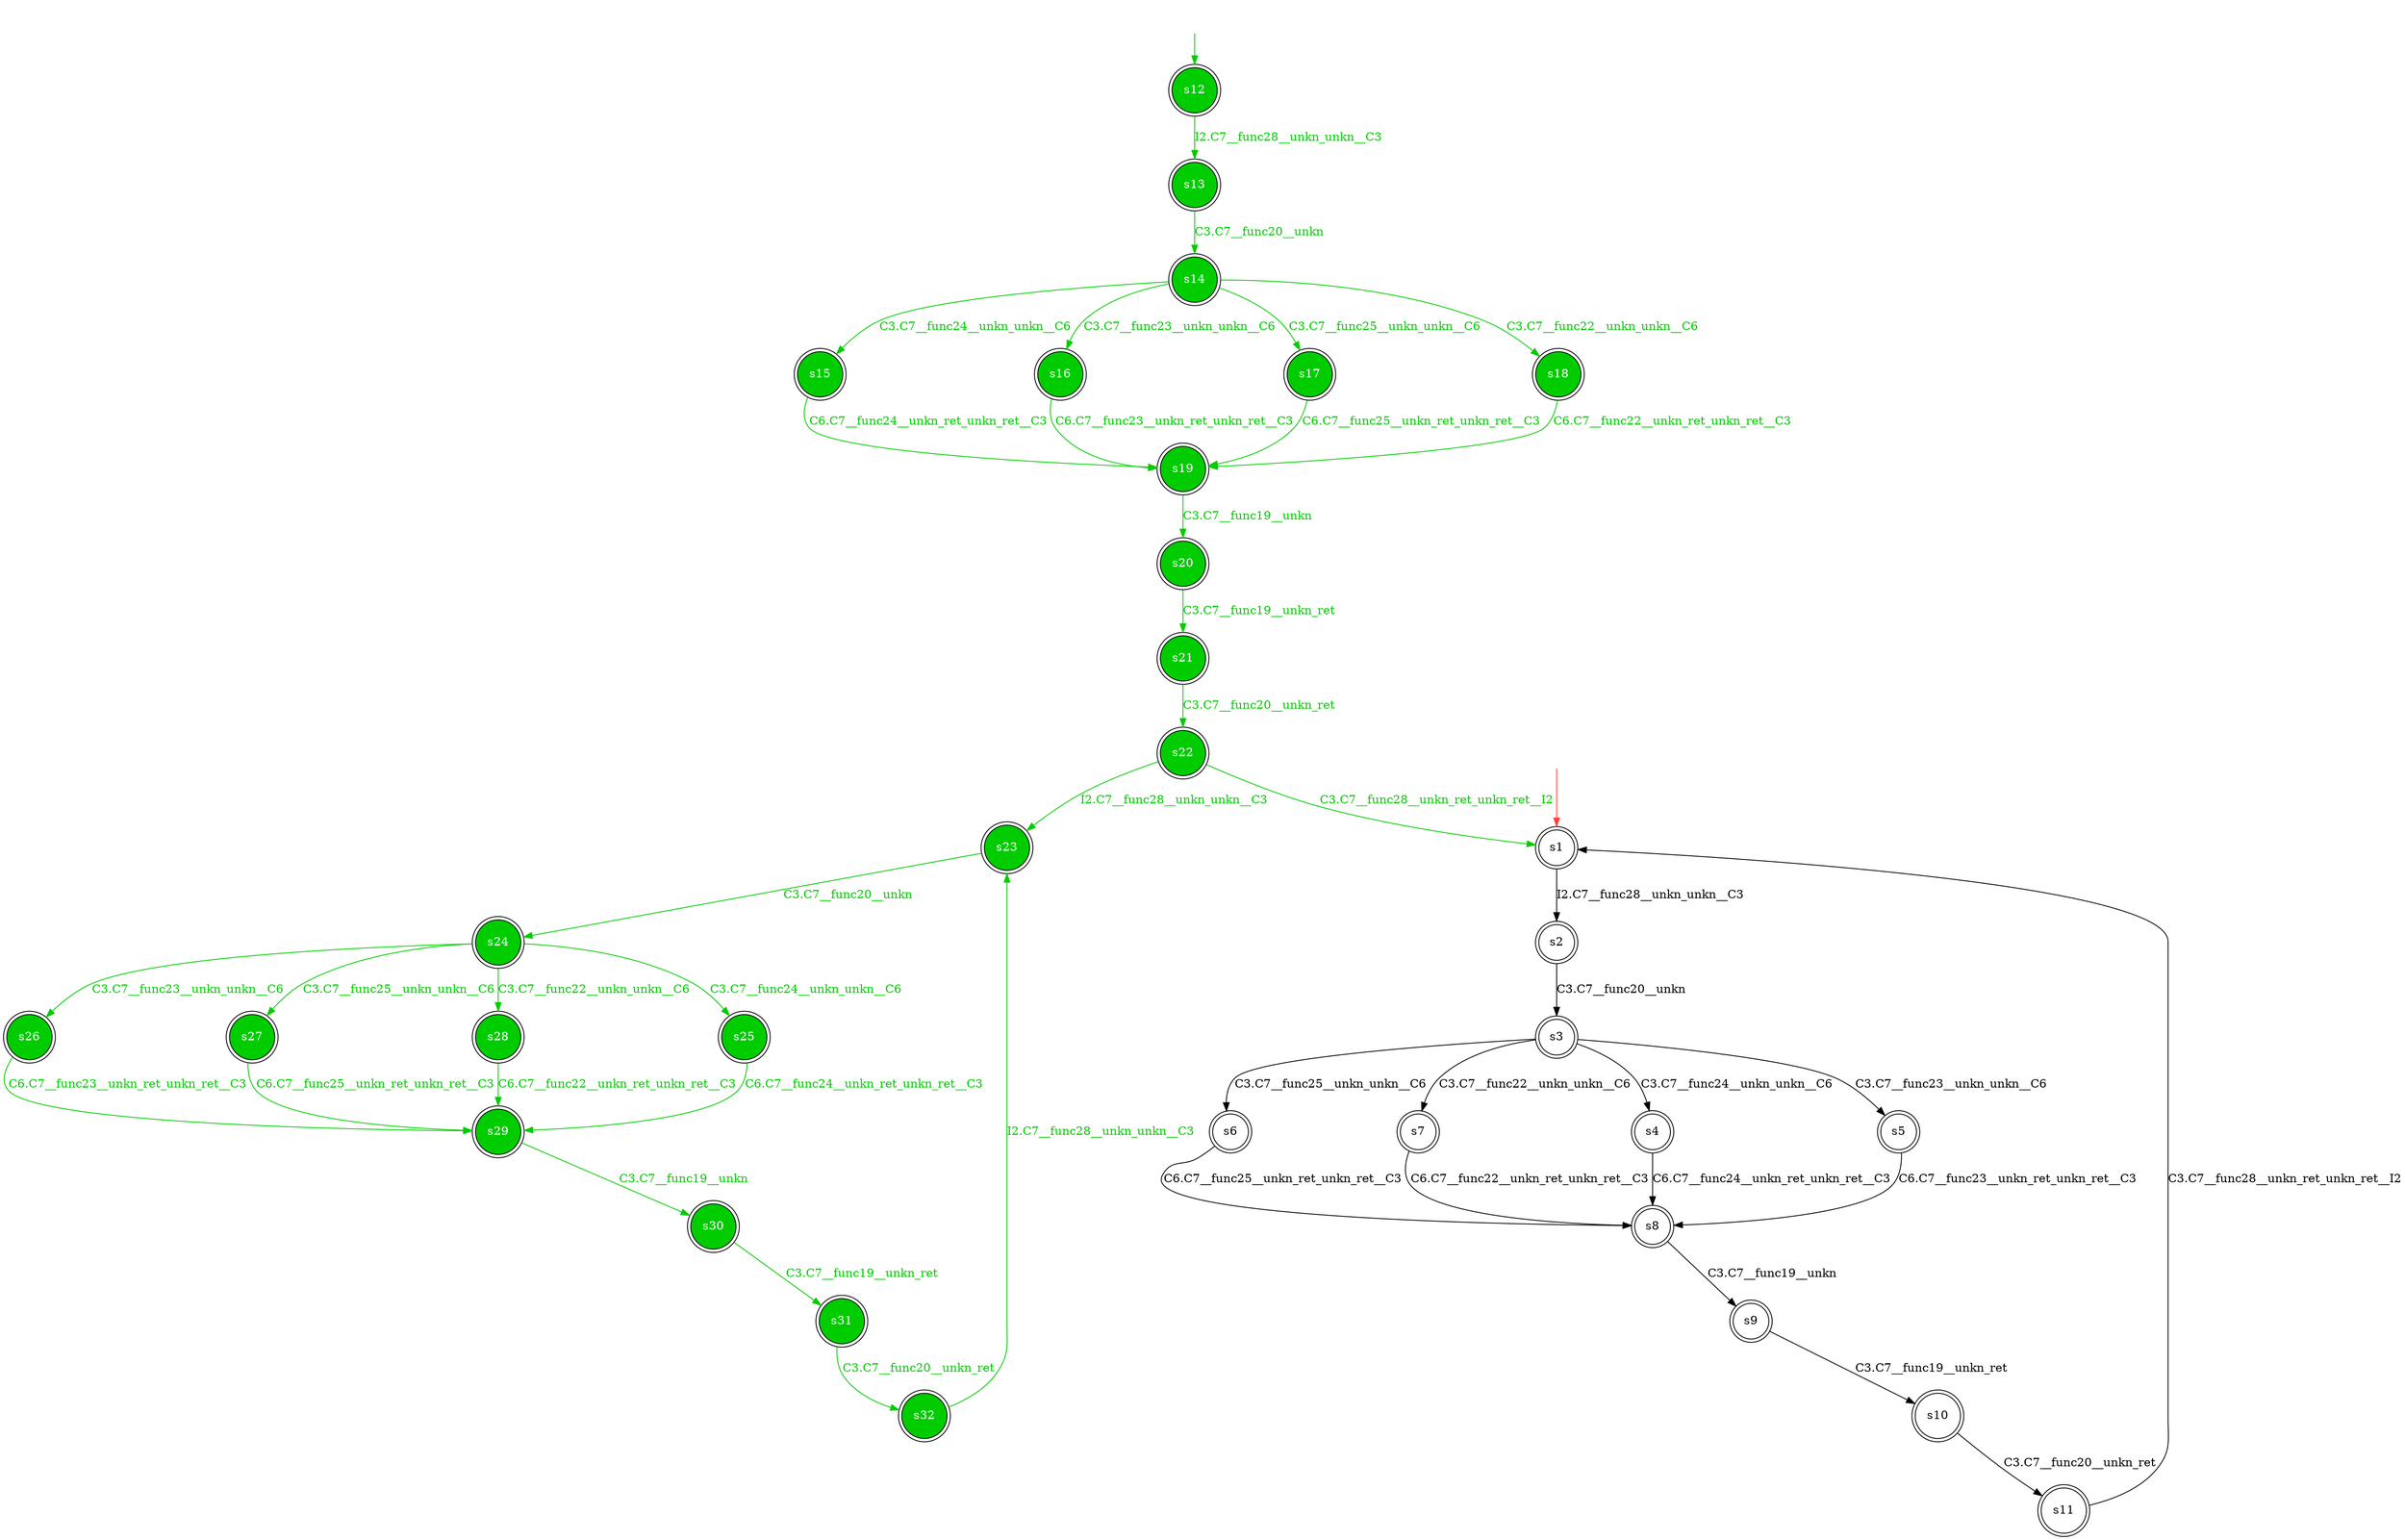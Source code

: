 digraph diffautomaton {
	1 [label=<s1> shape="doublecircle"];
	12 [label=<s12> shape="doublecircle" fillcolor="#00cc00" fontcolor="#ffffff" style="filled"];
	2 [label=<s2> shape="doublecircle"];
	3 [label=<s3> shape="doublecircle"];
	4 [label=<s4> shape="doublecircle"];
	5 [label=<s5> shape="doublecircle"];
	6 [label=<s6> shape="doublecircle"];
	7 [label=<s7> shape="doublecircle"];
	8 [label=<s8> shape="doublecircle"];
	9 [label=<s9> shape="doublecircle"];
	10 [label=<s10> shape="doublecircle"];
	11 [label=<s11> shape="doublecircle"];
	13 [label=<s13> shape="doublecircle" fillcolor="#00cc00" fontcolor="#ffffff" style="filled"];
	14 [label=<s14> shape="doublecircle" fillcolor="#00cc00" fontcolor="#ffffff" style="filled"];
	15 [label=<s15> shape="doublecircle" fillcolor="#00cc00" fontcolor="#ffffff" style="filled"];
	16 [label=<s16> shape="doublecircle" fillcolor="#00cc00" fontcolor="#ffffff" style="filled"];
	17 [label=<s17> shape="doublecircle" fillcolor="#00cc00" fontcolor="#ffffff" style="filled"];
	18 [label=<s18> shape="doublecircle" fillcolor="#00cc00" fontcolor="#ffffff" style="filled"];
	19 [label=<s19> shape="doublecircle" fillcolor="#00cc00" fontcolor="#ffffff" style="filled"];
	20 [label=<s20> shape="doublecircle" fillcolor="#00cc00" fontcolor="#ffffff" style="filled"];
	21 [label=<s21> shape="doublecircle" fillcolor="#00cc00" fontcolor="#ffffff" style="filled"];
	22 [label=<s22> shape="doublecircle" fillcolor="#00cc00" fontcolor="#ffffff" style="filled"];
	23 [label=<s23> shape="doublecircle" fillcolor="#00cc00" fontcolor="#ffffff" style="filled"];
	24 [label=<s24> shape="doublecircle" fillcolor="#00cc00" fontcolor="#ffffff" style="filled"];
	25 [label=<s25> shape="doublecircle" fillcolor="#00cc00" fontcolor="#ffffff" style="filled"];
	26 [label=<s26> shape="doublecircle" fillcolor="#00cc00" fontcolor="#ffffff" style="filled"];
	27 [label=<s27> shape="doublecircle" fillcolor="#00cc00" fontcolor="#ffffff" style="filled"];
	28 [label=<s28> shape="doublecircle" fillcolor="#00cc00" fontcolor="#ffffff" style="filled"];
	29 [label=<s29> shape="doublecircle" fillcolor="#00cc00" fontcolor="#ffffff" style="filled"];
	30 [label=<s30> shape="doublecircle" fillcolor="#00cc00" fontcolor="#ffffff" style="filled"];
	31 [label=<s31> shape="doublecircle" fillcolor="#00cc00" fontcolor="#ffffff" style="filled"];
	32 [label=<s32> shape="doublecircle" fillcolor="#00cc00" fontcolor="#ffffff" style="filled"];
	__init1 [label=<> shape="none"];
	__init1 -> 1 [color="#ff4040"];
	__init12 [label=<> shape="none"];
	__init12 -> 12 [color="#00cc00"];
	1 -> 2 [label=<<font color="#000000">I2.C7__func28__unkn_unkn__C3</font>> id="1-0-2"];
	12 -> 13 [label=<<font color="#00cc00">I2.C7__func28__unkn_unkn__C3</font>> color="#00cc00" id="12-0-13"];
	2 -> 3 [label=<<font color="#000000">C3.C7__func20__unkn</font>> id="2-0-3"];
	3 -> 4 [label=<<font color="#000000">C3.C7__func24__unkn_unkn__C6</font>> id="3-0-4"];
	3 -> 5 [label=<<font color="#000000">C3.C7__func23__unkn_unkn__C6</font>> id="3-1-5"];
	3 -> 6 [label=<<font color="#000000">C3.C7__func25__unkn_unkn__C6</font>> id="3-2-6"];
	3 -> 7 [label=<<font color="#000000">C3.C7__func22__unkn_unkn__C6</font>> id="3-3-7"];
	4 -> 8 [label=<<font color="#000000">C6.C7__func24__unkn_ret_unkn_ret__C3</font>> id="4-0-8"];
	5 -> 8 [label=<<font color="#000000">C6.C7__func23__unkn_ret_unkn_ret__C3</font>> id="5-0-8"];
	6 -> 8 [label=<<font color="#000000">C6.C7__func25__unkn_ret_unkn_ret__C3</font>> id="6-0-8"];
	7 -> 8 [label=<<font color="#000000">C6.C7__func22__unkn_ret_unkn_ret__C3</font>> id="7-0-8"];
	8 -> 9 [label=<<font color="#000000">C3.C7__func19__unkn</font>> id="8-0-9"];
	9 -> 10 [label=<<font color="#000000">C3.C7__func19__unkn_ret</font>> id="9-0-10"];
	10 -> 11 [label=<<font color="#000000">C3.C7__func20__unkn_ret</font>> id="10-0-11"];
	11 -> 1 [label=<<font color="#000000">C3.C7__func28__unkn_ret_unkn_ret__I2</font>> id="11-0-1"];
	13 -> 14 [label=<<font color="#00cc00">C3.C7__func20__unkn</font>> color="#00cc00" id="13-0-14"];
	14 -> 15 [label=<<font color="#00cc00">C3.C7__func24__unkn_unkn__C6</font>> color="#00cc00" id="14-0-15"];
	14 -> 16 [label=<<font color="#00cc00">C3.C7__func23__unkn_unkn__C6</font>> color="#00cc00" id="14-1-16"];
	14 -> 17 [label=<<font color="#00cc00">C3.C7__func25__unkn_unkn__C6</font>> color="#00cc00" id="14-2-17"];
	14 -> 18 [label=<<font color="#00cc00">C3.C7__func22__unkn_unkn__C6</font>> color="#00cc00" id="14-3-18"];
	15 -> 19 [label=<<font color="#00cc00">C6.C7__func24__unkn_ret_unkn_ret__C3</font>> color="#00cc00" id="15-0-19"];
	16 -> 19 [label=<<font color="#00cc00">C6.C7__func23__unkn_ret_unkn_ret__C3</font>> color="#00cc00" id="16-0-19"];
	17 -> 19 [label=<<font color="#00cc00">C6.C7__func25__unkn_ret_unkn_ret__C3</font>> color="#00cc00" id="17-0-19"];
	18 -> 19 [label=<<font color="#00cc00">C6.C7__func22__unkn_ret_unkn_ret__C3</font>> color="#00cc00" id="18-0-19"];
	19 -> 20 [label=<<font color="#00cc00">C3.C7__func19__unkn</font>> color="#00cc00" id="19-0-20"];
	20 -> 21 [label=<<font color="#00cc00">C3.C7__func19__unkn_ret</font>> color="#00cc00" id="20-0-21"];
	21 -> 22 [label=<<font color="#00cc00">C3.C7__func20__unkn_ret</font>> color="#00cc00" id="21-0-22"];
	22 -> 23 [label=<<font color="#00cc00">I2.C7__func28__unkn_unkn__C3</font>> color="#00cc00" id="22-0-23"];
	22 -> 1 [label=<<font color="#00cc00">C3.C7__func28__unkn_ret_unkn_ret__I2</font>> color="#00cc00" id="22-1-1"];
	23 -> 24 [label=<<font color="#00cc00">C3.C7__func20__unkn</font>> color="#00cc00" id="23-0-24"];
	24 -> 25 [label=<<font color="#00cc00">C3.C7__func24__unkn_unkn__C6</font>> color="#00cc00" id="24-0-25"];
	24 -> 26 [label=<<font color="#00cc00">C3.C7__func23__unkn_unkn__C6</font>> color="#00cc00" id="24-1-26"];
	24 -> 27 [label=<<font color="#00cc00">C3.C7__func25__unkn_unkn__C6</font>> color="#00cc00" id="24-2-27"];
	24 -> 28 [label=<<font color="#00cc00">C3.C7__func22__unkn_unkn__C6</font>> color="#00cc00" id="24-3-28"];
	25 -> 29 [label=<<font color="#00cc00">C6.C7__func24__unkn_ret_unkn_ret__C3</font>> color="#00cc00" id="25-0-29"];
	26 -> 29 [label=<<font color="#00cc00">C6.C7__func23__unkn_ret_unkn_ret__C3</font>> color="#00cc00" id="26-0-29"];
	27 -> 29 [label=<<font color="#00cc00">C6.C7__func25__unkn_ret_unkn_ret__C3</font>> color="#00cc00" id="27-0-29"];
	28 -> 29 [label=<<font color="#00cc00">C6.C7__func22__unkn_ret_unkn_ret__C3</font>> color="#00cc00" id="28-0-29"];
	29 -> 30 [label=<<font color="#00cc00">C3.C7__func19__unkn</font>> color="#00cc00" id="29-0-30"];
	30 -> 31 [label=<<font color="#00cc00">C3.C7__func19__unkn_ret</font>> color="#00cc00" id="30-0-31"];
	31 -> 32 [label=<<font color="#00cc00">C3.C7__func20__unkn_ret</font>> color="#00cc00" id="31-0-32"];
	32 -> 23 [label=<<font color="#00cc00">I2.C7__func28__unkn_unkn__C3</font>> color="#00cc00" id="32-0-23"];
}
